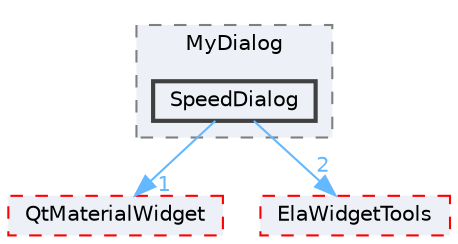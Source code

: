 digraph "SpeedDialog"
{
 // LATEX_PDF_SIZE
  bgcolor="transparent";
  edge [fontname=Helvetica,fontsize=10,labelfontname=Helvetica,labelfontsize=10];
  node [fontname=Helvetica,fontsize=10,shape=box,height=0.2,width=0.4];
  compound=true
  subgraph clusterdir_d50f460aa812bcbc27a8eae44a412448 {
    graph [ bgcolor="#edf0f7", pencolor="grey50", label="MyDialog", fontname=Helvetica,fontsize=10 style="filled,dashed", URL="dir_d50f460aa812bcbc27a8eae44a412448.html",tooltip=""]
  dir_a9b7c549775b88a9a2dbd570754ddd01 [label="SpeedDialog", fillcolor="#edf0f7", color="grey25", style="filled,bold", URL="dir_a9b7c549775b88a9a2dbd570754ddd01.html",tooltip=""];
  }
  dir_b95b73a9da1c57040a996fcdd774df29 [label="QtMaterialWidget", fillcolor="#edf0f7", color="red", style="filled,dashed", URL="dir_b95b73a9da1c57040a996fcdd774df29.html",tooltip=""];
  dir_c41e0d0e814e23de337c335e201650d3 [label="ElaWidgetTools", fillcolor="#edf0f7", color="red", style="filled,dashed", URL="dir_c41e0d0e814e23de337c335e201650d3.html",tooltip=""];
  dir_a9b7c549775b88a9a2dbd570754ddd01->dir_b95b73a9da1c57040a996fcdd774df29 [headlabel="1", labeldistance=1.5 headhref="dir_000341_000303.html" href="dir_000341_000303.html" color="steelblue1" fontcolor="steelblue1"];
  dir_a9b7c549775b88a9a2dbd570754ddd01->dir_c41e0d0e814e23de337c335e201650d3 [headlabel="2", labeldistance=1.5 headhref="dir_000341_000086.html" href="dir_000341_000086.html" color="steelblue1" fontcolor="steelblue1"];
}
